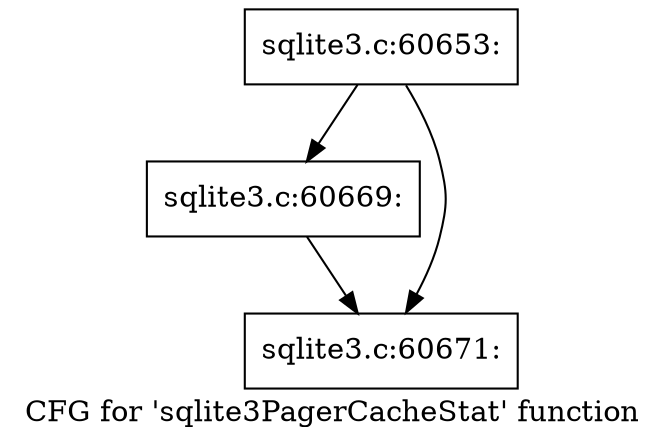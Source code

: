digraph "CFG for 'sqlite3PagerCacheStat' function" {
	label="CFG for 'sqlite3PagerCacheStat' function";

	Node0x55c0f57ea950 [shape=record,label="{sqlite3.c:60653:}"];
	Node0x55c0f57ea950 -> Node0x55c0f72985a0;
	Node0x55c0f57ea950 -> Node0x55c0f72985f0;
	Node0x55c0f72985a0 [shape=record,label="{sqlite3.c:60669:}"];
	Node0x55c0f72985a0 -> Node0x55c0f72985f0;
	Node0x55c0f72985f0 [shape=record,label="{sqlite3.c:60671:}"];
}
